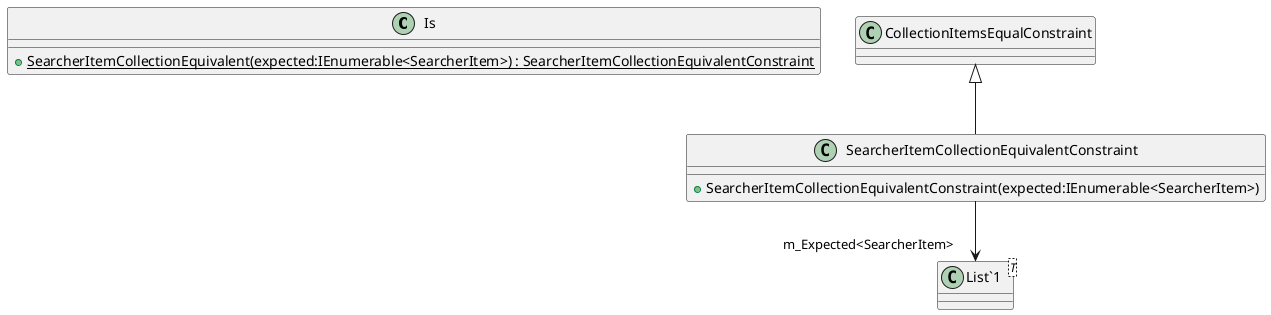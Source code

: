 @startuml
class Is {
    + {static} SearcherItemCollectionEquivalent(expected:IEnumerable<SearcherItem>) : SearcherItemCollectionEquivalentConstraint
}
class SearcherItemCollectionEquivalentConstraint {
    + SearcherItemCollectionEquivalentConstraint(expected:IEnumerable<SearcherItem>)
}
class "List`1"<T> {
}
CollectionItemsEqualConstraint <|-- SearcherItemCollectionEquivalentConstraint
SearcherItemCollectionEquivalentConstraint --> "m_Expected<SearcherItem>" "List`1"
@enduml
